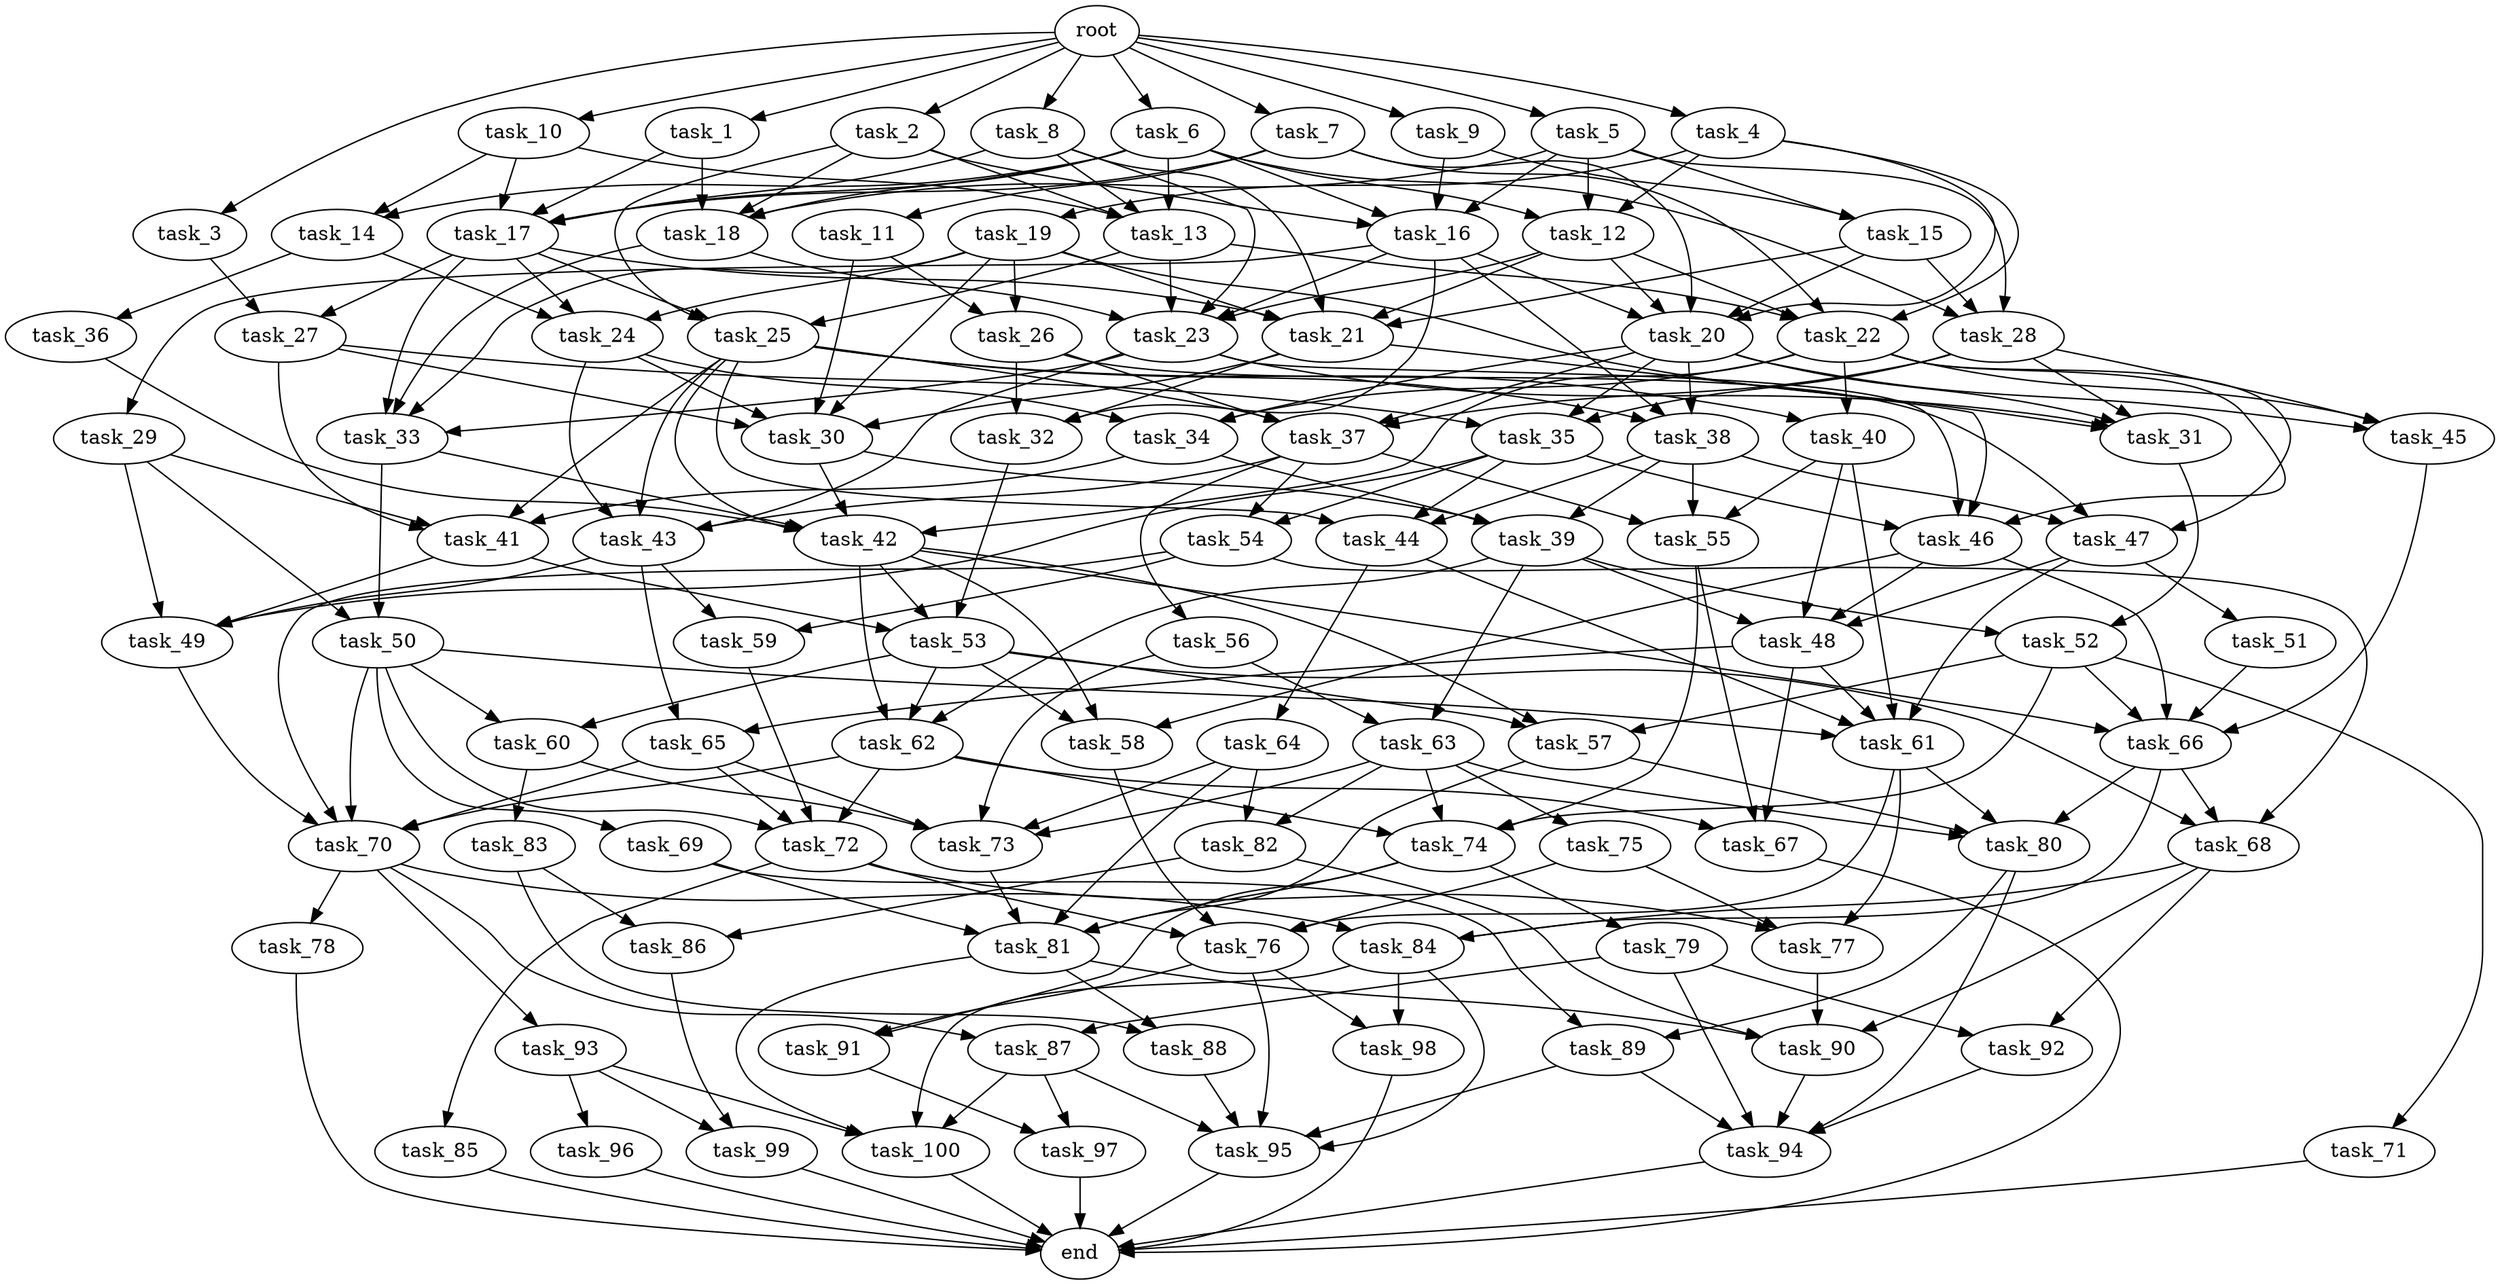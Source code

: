 digraph G {
  task_75 [size="7.114592e+11"];
  task_100 [size="8.890893e+11"];
  task_92 [size="1.288967e+11"];
  task_19 [size="5.118937e+11"];
  task_68 [size="8.141819e+11"];
  task_71 [size="5.647468e+11"];
  task_60 [size="1.499703e+11"];
  task_73 [size="1.411213e+11"];
  task_50 [size="5.224760e+10"];
  task_31 [size="8.375000e+11"];
  task_10 [size="3.993215e+11"];
  task_49 [size="2.464446e+11"];
  task_88 [size="6.794561e+11"];
  task_12 [size="2.057186e+11"];
  task_79 [size="3.832639e+11"];
  task_37 [size="8.708099e+11"];
  task_61 [size="5.938016e+11"];
  task_42 [size="6.472210e+11"];
  task_51 [size="4.562199e+11"];
  root [size="0.000000e+00"];
  task_56 [size="2.426666e+11"];
  task_95 [size="7.803160e+11"];
  task_22 [size="2.166204e+11"];
  task_32 [size="7.903356e+11"];
  task_25 [size="3.945259e+11"];
  task_99 [size="4.244459e+11"];
  task_96 [size="6.303051e+11"];
  task_36 [size="5.983792e+11"];
  task_16 [size="4.086012e+11"];
  task_33 [size="2.786986e+10"];
  task_27 [size="4.138982e+11"];
  task_89 [size="3.474310e+11"];
  end [size="0.000000e+00"];
  task_7 [size="3.292649e+11"];
  task_26 [size="2.531023e+10"];
  task_87 [size="8.979672e+11"];
  task_2 [size="2.893951e+10"];
  task_21 [size="1.577173e+11"];
  task_28 [size="4.333874e+11"];
  task_69 [size="6.694903e+11"];
  task_13 [size="3.790201e+11"];
  task_48 [size="5.205386e+11"];
  task_55 [size="1.913380e+11"];
  task_81 [size="6.591147e+11"];
  task_11 [size="4.684241e+11"];
  task_5 [size="1.879697e+11"];
  task_62 [size="1.169715e+11"];
  task_93 [size="4.578852e+11"];
  task_54 [size="2.722381e+11"];
  task_52 [size="2.821406e+11"];
  task_29 [size="2.206260e+11"];
  task_85 [size="4.979616e+11"];
  task_44 [size="7.884755e+11"];
  task_8 [size="5.551430e+11"];
  task_38 [size="1.187685e+11"];
  task_9 [size="1.629058e+10"];
  task_63 [size="7.780719e+11"];
  task_65 [size="5.443250e+10"];
  task_59 [size="5.461235e+11"];
  task_34 [size="5.167660e+11"];
  task_20 [size="5.724474e+11"];
  task_1 [size="4.747828e+11"];
  task_23 [size="2.766003e+11"];
  task_6 [size="7.996863e+11"];
  task_74 [size="9.972976e+09"];
  task_97 [size="1.109478e+11"];
  task_57 [size="9.196277e+11"];
  task_67 [size="8.527354e+11"];
  task_64 [size="3.965083e+11"];
  task_66 [size="9.887641e+11"];
  task_45 [size="3.452675e+11"];
  task_82 [size="2.375509e+11"];
  task_86 [size="8.568582e+11"];
  task_40 [size="6.792058e+11"];
  task_84 [size="4.355974e+10"];
  task_17 [size="7.291645e+11"];
  task_15 [size="6.579522e+11"];
  task_43 [size="5.734639e+11"];
  task_53 [size="2.946897e+11"];
  task_4 [size="1.093115e+11"];
  task_76 [size="3.883863e+11"];
  task_77 [size="5.598606e+11"];
  task_30 [size="5.511564e+11"];
  task_72 [size="6.091270e+11"];
  task_94 [size="2.392390e+11"];
  task_80 [size="4.353643e+11"];
  task_46 [size="1.114514e+11"];
  task_90 [size="6.775640e+11"];
  task_39 [size="1.116102e+11"];
  task_14 [size="2.525263e+10"];
  task_18 [size="7.951542e+11"];
  task_3 [size="6.915083e+11"];
  task_24 [size="1.527372e+11"];
  task_98 [size="5.121273e+10"];
  task_35 [size="5.295538e+10"];
  task_58 [size="7.770279e+11"];
  task_78 [size="5.622311e+11"];
  task_47 [size="2.625096e+11"];
  task_83 [size="9.461926e+10"];
  task_70 [size="7.838862e+11"];
  task_91 [size="4.904068e+11"];
  task_41 [size="6.152393e+11"];

  task_75 -> task_76 [size="9.709659e+07"];
  task_75 -> task_77 [size="1.866202e+08"];
  task_100 -> end [size="1.000000e-12"];
  task_92 -> task_94 [size="4.784781e+07"];
  task_19 -> task_24 [size="5.091239e+07"];
  task_19 -> task_30 [size="1.102313e+08"];
  task_19 -> task_21 [size="3.154347e+07"];
  task_19 -> task_31 [size="2.093750e+08"];
  task_19 -> task_26 [size="1.265512e+07"];
  task_19 -> task_33 [size="6.967465e+06"];
  task_68 -> task_84 [size="1.451991e+07"];
  task_68 -> task_92 [size="6.444833e+07"];
  task_68 -> task_90 [size="1.693910e+08"];
  task_71 -> end [size="1.000000e-12"];
  task_60 -> task_83 [size="9.461926e+07"];
  task_60 -> task_73 [size="2.822426e+07"];
  task_73 -> task_81 [size="1.318229e+08"];
  task_50 -> task_69 [size="6.694903e+08"];
  task_50 -> task_61 [size="1.187603e+08"];
  task_50 -> task_72 [size="1.522818e+08"];
  task_50 -> task_60 [size="7.498515e+07"];
  task_50 -> task_70 [size="1.567772e+08"];
  task_31 -> task_52 [size="1.410703e+08"];
  task_10 -> task_13 [size="9.475503e+07"];
  task_10 -> task_14 [size="1.262632e+07"];
  task_10 -> task_17 [size="1.458329e+08"];
  task_49 -> task_70 [size="1.567772e+08"];
  task_88 -> task_95 [size="1.560632e+08"];
  task_12 -> task_21 [size="3.154347e+07"];
  task_12 -> task_20 [size="1.144895e+08"];
  task_12 -> task_23 [size="5.532006e+07"];
  task_12 -> task_22 [size="5.415509e+07"];
  task_79 -> task_94 [size="4.784781e+07"];
  task_79 -> task_92 [size="6.444833e+07"];
  task_79 -> task_87 [size="4.489836e+08"];
  task_37 -> task_54 [size="1.361190e+08"];
  task_37 -> task_43 [size="1.433660e+08"];
  task_37 -> task_56 [size="2.426666e+08"];
  task_37 -> task_55 [size="6.377932e+07"];
  task_61 -> task_76 [size="9.709659e+07"];
  task_61 -> task_77 [size="1.866202e+08"];
  task_61 -> task_80 [size="1.088411e+08"];
  task_42 -> task_66 [size="1.977528e+08"];
  task_42 -> task_53 [size="9.822990e+07"];
  task_42 -> task_58 [size="2.590093e+08"];
  task_42 -> task_57 [size="3.065426e+08"];
  task_42 -> task_62 [size="3.899051e+07"];
  task_51 -> task_66 [size="1.977528e+08"];
  root -> task_4 [size="1.000000e-12"];
  root -> task_7 [size="1.000000e-12"];
  root -> task_9 [size="1.000000e-12"];
  root -> task_1 [size="1.000000e-12"];
  root -> task_5 [size="1.000000e-12"];
  root -> task_2 [size="1.000000e-12"];
  root -> task_3 [size="1.000000e-12"];
  root -> task_6 [size="1.000000e-12"];
  root -> task_10 [size="1.000000e-12"];
  root -> task_8 [size="1.000000e-12"];
  task_56 -> task_63 [size="3.890360e+08"];
  task_56 -> task_73 [size="2.822426e+07"];
  task_95 -> end [size="1.000000e-12"];
  task_22 -> task_34 [size="1.722553e+08"];
  task_22 -> task_45 [size="1.150892e+08"];
  task_22 -> task_42 [size="1.294442e+08"];
  task_22 -> task_40 [size="3.396029e+08"];
  task_22 -> task_46 [size="2.786285e+07"];
  task_22 -> task_47 [size="8.750320e+07"];
  task_32 -> task_53 [size="9.822990e+07"];
  task_25 -> task_37 [size="2.177025e+08"];
  task_25 -> task_38 [size="3.958949e+07"];
  task_25 -> task_40 [size="3.396029e+08"];
  task_25 -> task_41 [size="1.538098e+08"];
  task_25 -> task_43 [size="1.433660e+08"];
  task_25 -> task_44 [size="2.628252e+08"];
  task_25 -> task_42 [size="1.294442e+08"];
  task_99 -> end [size="1.000000e-12"];
  task_96 -> end [size="1.000000e-12"];
  task_36 -> task_42 [size="1.294442e+08"];
  task_16 -> task_38 [size="3.958949e+07"];
  task_16 -> task_20 [size="1.144895e+08"];
  task_16 -> task_29 [size="2.206260e+08"];
  task_16 -> task_23 [size="5.532006e+07"];
  task_16 -> task_32 [size="2.634452e+08"];
  task_33 -> task_50 [size="2.612380e+07"];
  task_33 -> task_42 [size="1.294442e+08"];
  task_27 -> task_41 [size="1.538098e+08"];
  task_27 -> task_35 [size="1.765179e+07"];
  task_27 -> task_30 [size="1.102313e+08"];
  task_89 -> task_94 [size="4.784781e+07"];
  task_89 -> task_95 [size="1.560632e+08"];
  task_7 -> task_17 [size="1.458329e+08"];
  task_7 -> task_20 [size="1.144895e+08"];
  task_7 -> task_11 [size="4.684241e+08"];
  task_7 -> task_22 [size="5.415509e+07"];
  task_26 -> task_37 [size="2.177025e+08"];
  task_26 -> task_47 [size="8.750320e+07"];
  task_26 -> task_32 [size="2.634452e+08"];
  task_87 -> task_97 [size="5.547390e+07"];
  task_87 -> task_95 [size="1.560632e+08"];
  task_87 -> task_100 [size="2.222723e+08"];
  task_2 -> task_13 [size="9.475503e+07"];
  task_2 -> task_18 [size="1.987885e+08"];
  task_2 -> task_16 [size="1.021503e+08"];
  task_2 -> task_25 [size="1.315086e+08"];
  task_21 -> task_30 [size="1.102313e+08"];
  task_21 -> task_32 [size="2.634452e+08"];
  task_21 -> task_46 [size="2.786285e+07"];
  task_28 -> task_31 [size="2.093750e+08"];
  task_28 -> task_37 [size="2.177025e+08"];
  task_28 -> task_35 [size="1.765179e+07"];
  task_28 -> task_45 [size="1.150892e+08"];
  task_69 -> task_81 [size="1.318229e+08"];
  task_69 -> task_89 [size="1.737155e+08"];
  task_13 -> task_22 [size="5.415509e+07"];
  task_13 -> task_23 [size="5.532006e+07"];
  task_13 -> task_25 [size="1.315086e+08"];
  task_48 -> task_61 [size="1.187603e+08"];
  task_48 -> task_65 [size="2.721625e+07"];
  task_48 -> task_67 [size="2.842451e+08"];
  task_55 -> task_67 [size="2.842451e+08"];
  task_55 -> task_74 [size="2.493244e+06"];
  task_81 -> task_88 [size="3.397281e+08"];
  task_81 -> task_90 [size="1.693910e+08"];
  task_81 -> task_100 [size="2.222723e+08"];
  task_11 -> task_26 [size="1.265512e+07"];
  task_11 -> task_30 [size="1.102313e+08"];
  task_5 -> task_12 [size="6.857288e+07"];
  task_5 -> task_15 [size="3.289761e+08"];
  task_5 -> task_16 [size="1.021503e+08"];
  task_5 -> task_28 [size="1.444625e+08"];
  task_5 -> task_18 [size="1.987885e+08"];
  task_62 -> task_72 [size="1.522818e+08"];
  task_62 -> task_70 [size="1.567772e+08"];
  task_62 -> task_67 [size="2.842451e+08"];
  task_62 -> task_74 [size="2.493244e+06"];
  task_93 -> task_99 [size="2.122230e+08"];
  task_93 -> task_96 [size="6.303051e+08"];
  task_93 -> task_100 [size="2.222723e+08"];
  task_54 -> task_68 [size="2.713940e+08"];
  task_54 -> task_70 [size="1.567772e+08"];
  task_54 -> task_59 [size="2.730617e+08"];
  task_52 -> task_66 [size="1.977528e+08"];
  task_52 -> task_71 [size="5.647468e+08"];
  task_52 -> task_57 [size="3.065426e+08"];
  task_52 -> task_74 [size="2.493244e+06"];
  task_29 -> task_49 [size="6.161115e+07"];
  task_29 -> task_41 [size="1.538098e+08"];
  task_29 -> task_50 [size="2.612380e+07"];
  task_85 -> end [size="1.000000e-12"];
  task_44 -> task_61 [size="1.187603e+08"];
  task_44 -> task_64 [size="3.965083e+08"];
  task_8 -> task_13 [size="9.475503e+07"];
  task_8 -> task_17 [size="1.458329e+08"];
  task_8 -> task_23 [size="5.532006e+07"];
  task_8 -> task_21 [size="3.154347e+07"];
  task_38 -> task_39 [size="3.720342e+07"];
  task_38 -> task_44 [size="2.628252e+08"];
  task_38 -> task_55 [size="6.377932e+07"];
  task_38 -> task_47 [size="8.750320e+07"];
  task_9 -> task_15 [size="3.289761e+08"];
  task_9 -> task_16 [size="1.021503e+08"];
  task_63 -> task_75 [size="7.114592e+08"];
  task_63 -> task_80 [size="1.088411e+08"];
  task_63 -> task_82 [size="1.187754e+08"];
  task_63 -> task_73 [size="2.822426e+07"];
  task_63 -> task_74 [size="2.493244e+06"];
  task_65 -> task_72 [size="1.522818e+08"];
  task_65 -> task_70 [size="1.567772e+08"];
  task_65 -> task_73 [size="2.822426e+07"];
  task_59 -> task_72 [size="1.522818e+08"];
  task_34 -> task_41 [size="1.538098e+08"];
  task_34 -> task_39 [size="3.720342e+07"];
  task_20 -> task_34 [size="1.722553e+08"];
  task_20 -> task_37 [size="2.177025e+08"];
  task_20 -> task_38 [size="3.958949e+07"];
  task_20 -> task_31 [size="2.093750e+08"];
  task_20 -> task_35 [size="1.765179e+07"];
  task_20 -> task_45 [size="1.150892e+08"];
  task_1 -> task_17 [size="1.458329e+08"];
  task_1 -> task_18 [size="1.987885e+08"];
  task_23 -> task_31 [size="2.093750e+08"];
  task_23 -> task_33 [size="6.967465e+06"];
  task_23 -> task_43 [size="1.433660e+08"];
  task_23 -> task_46 [size="2.786285e+07"];
  task_6 -> task_13 [size="9.475503e+07"];
  task_6 -> task_16 [size="1.021503e+08"];
  task_6 -> task_14 [size="1.262632e+07"];
  task_6 -> task_18 [size="1.987885e+08"];
  task_6 -> task_17 [size="1.458329e+08"];
  task_6 -> task_28 [size="1.444625e+08"];
  task_6 -> task_12 [size="6.857288e+07"];
  task_74 -> task_91 [size="2.452034e+08"];
  task_74 -> task_81 [size="1.318229e+08"];
  task_74 -> task_79 [size="3.832639e+08"];
  task_97 -> end [size="1.000000e-12"];
  task_57 -> task_80 [size="1.088411e+08"];
  task_57 -> task_81 [size="1.318229e+08"];
  task_67 -> end [size="1.000000e-12"];
  task_64 -> task_82 [size="1.187754e+08"];
  task_64 -> task_81 [size="1.318229e+08"];
  task_64 -> task_73 [size="2.822426e+07"];
  task_66 -> task_68 [size="2.713940e+08"];
  task_66 -> task_80 [size="1.088411e+08"];
  task_66 -> task_84 [size="1.451991e+07"];
  task_45 -> task_66 [size="1.977528e+08"];
  task_82 -> task_86 [size="4.284291e+08"];
  task_82 -> task_90 [size="1.693910e+08"];
  task_86 -> task_99 [size="2.122230e+08"];
  task_40 -> task_48 [size="1.301347e+08"];
  task_40 -> task_61 [size="1.187603e+08"];
  task_40 -> task_55 [size="6.377932e+07"];
  task_84 -> task_98 [size="2.560636e+07"];
  task_84 -> task_95 [size="1.560632e+08"];
  task_84 -> task_100 [size="2.222723e+08"];
  task_17 -> task_21 [size="3.154347e+07"];
  task_17 -> task_24 [size="5.091239e+07"];
  task_17 -> task_25 [size="1.315086e+08"];
  task_17 -> task_27 [size="2.069491e+08"];
  task_17 -> task_33 [size="6.967465e+06"];
  task_15 -> task_21 [size="3.154347e+07"];
  task_15 -> task_28 [size="1.444625e+08"];
  task_15 -> task_20 [size="1.144895e+08"];
  task_43 -> task_49 [size="6.161115e+07"];
  task_43 -> task_59 [size="2.730617e+08"];
  task_43 -> task_65 [size="2.721625e+07"];
  task_53 -> task_68 [size="2.713940e+08"];
  task_53 -> task_57 [size="3.065426e+08"];
  task_53 -> task_58 [size="2.590093e+08"];
  task_53 -> task_60 [size="7.498515e+07"];
  task_53 -> task_62 [size="3.899051e+07"];
  task_4 -> task_22 [size="5.415509e+07"];
  task_4 -> task_12 [size="6.857288e+07"];
  task_4 -> task_20 [size="1.144895e+08"];
  task_4 -> task_19 [size="5.118937e+08"];
  task_76 -> task_91 [size="2.452034e+08"];
  task_76 -> task_98 [size="2.560636e+07"];
  task_76 -> task_95 [size="1.560632e+08"];
  task_77 -> task_90 [size="1.693910e+08"];
  task_30 -> task_42 [size="1.294442e+08"];
  task_30 -> task_39 [size="3.720342e+07"];
  task_72 -> task_76 [size="9.709659e+07"];
  task_72 -> task_77 [size="1.866202e+08"];
  task_72 -> task_85 [size="4.979616e+08"];
  task_94 -> end [size="1.000000e-12"];
  task_80 -> task_94 [size="4.784781e+07"];
  task_80 -> task_89 [size="1.737155e+08"];
  task_46 -> task_48 [size="1.301347e+08"];
  task_46 -> task_66 [size="1.977528e+08"];
  task_46 -> task_58 [size="2.590093e+08"];
  task_90 -> task_94 [size="4.784781e+07"];
  task_39 -> task_48 [size="1.301347e+08"];
  task_39 -> task_52 [size="1.410703e+08"];
  task_39 -> task_63 [size="3.890360e+08"];
  task_39 -> task_62 [size="3.899051e+07"];
  task_14 -> task_24 [size="5.091239e+07"];
  task_14 -> task_36 [size="5.983792e+08"];
  task_18 -> task_23 [size="5.532006e+07"];
  task_18 -> task_33 [size="6.967465e+06"];
  task_3 -> task_27 [size="2.069491e+08"];
  task_24 -> task_34 [size="1.722553e+08"];
  task_24 -> task_43 [size="1.433660e+08"];
  task_24 -> task_30 [size="1.102313e+08"];
  task_98 -> end [size="1.000000e-12"];
  task_35 -> task_49 [size="6.161115e+07"];
  task_35 -> task_54 [size="1.361190e+08"];
  task_35 -> task_44 [size="2.628252e+08"];
  task_35 -> task_46 [size="2.786285e+07"];
  task_58 -> task_76 [size="9.709659e+07"];
  task_78 -> end [size="1.000000e-12"];
  task_47 -> task_48 [size="1.301347e+08"];
  task_47 -> task_61 [size="1.187603e+08"];
  task_47 -> task_51 [size="4.562199e+08"];
  task_83 -> task_88 [size="3.397281e+08"];
  task_83 -> task_86 [size="4.284291e+08"];
  task_70 -> task_78 [size="5.622311e+08"];
  task_70 -> task_84 [size="1.451991e+07"];
  task_70 -> task_87 [size="4.489836e+08"];
  task_70 -> task_93 [size="4.578852e+08"];
  task_91 -> task_97 [size="5.547390e+07"];
  task_41 -> task_49 [size="6.161115e+07"];
  task_41 -> task_53 [size="9.822990e+07"];
}

